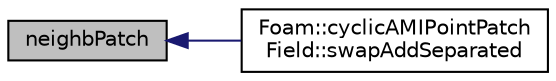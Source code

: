 digraph "neighbPatch"
{
  bgcolor="transparent";
  edge [fontname="Helvetica",fontsize="10",labelfontname="Helvetica",labelfontsize="10"];
  node [fontname="Helvetica",fontsize="10",shape=record];
  rankdir="LR";
  Node1 [label="neighbPatch",height=0.2,width=0.4,color="black", fillcolor="grey75", style="filled", fontcolor="black"];
  Node1 -> Node2 [dir="back",color="midnightblue",fontsize="10",style="solid",fontname="Helvetica"];
  Node2 [label="Foam::cyclicAMIPointPatch\lField::swapAddSeparated",height=0.2,width=0.4,color="black",URL="$a00467.html#acc70e74fffb1cf3d5f18e021d5771458",tooltip="Complete swap of patch point values and add to local values. "];
}

